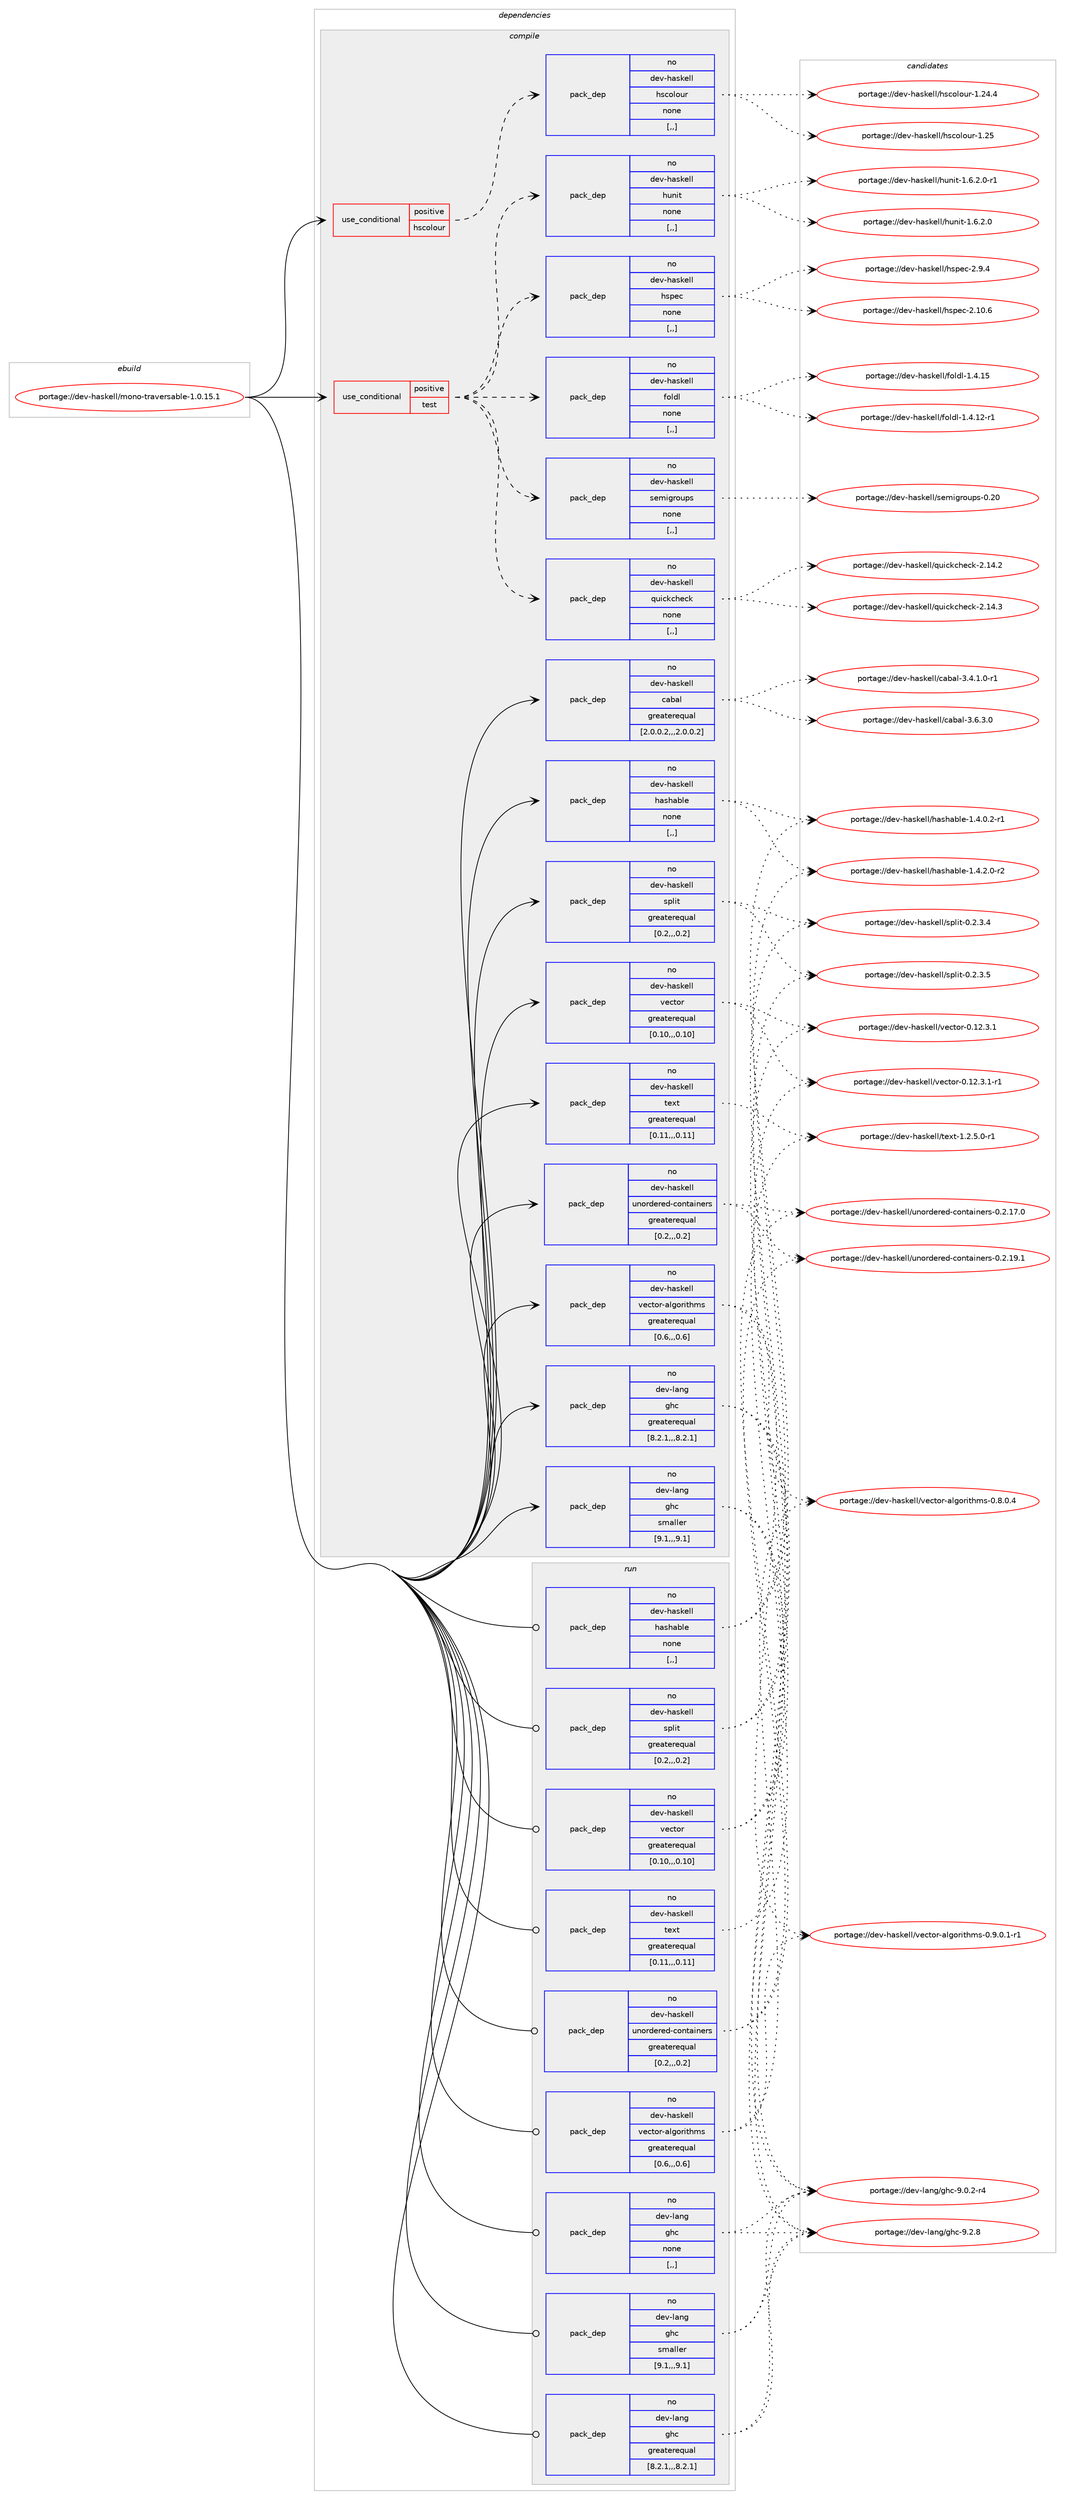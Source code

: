 digraph prolog {

# *************
# Graph options
# *************

newrank=true;
concentrate=true;
compound=true;
graph [rankdir=LR,fontname=Helvetica,fontsize=10,ranksep=1.5];#, ranksep=2.5, nodesep=0.2];
edge  [arrowhead=vee];
node  [fontname=Helvetica,fontsize=10];

# **********
# The ebuild
# **********

subgraph cluster_leftcol {
color=gray;
rank=same;
label=<<i>ebuild</i>>;
id [label="portage://dev-haskell/mono-traversable-1.0.15.1", color=red, width=4, href="../dev-haskell/mono-traversable-1.0.15.1.svg"];
}

# ****************
# The dependencies
# ****************

subgraph cluster_midcol {
color=gray;
label=<<i>dependencies</i>>;
subgraph cluster_compile {
fillcolor="#eeeeee";
style=filled;
label=<<i>compile</i>>;
subgraph cond20139 {
dependency82484 [label=<<TABLE BORDER="0" CELLBORDER="1" CELLSPACING="0" CELLPADDING="4"><TR><TD ROWSPAN="3" CELLPADDING="10">use_conditional</TD></TR><TR><TD>positive</TD></TR><TR><TD>hscolour</TD></TR></TABLE>>, shape=none, color=red];
subgraph pack61370 {
dependency82485 [label=<<TABLE BORDER="0" CELLBORDER="1" CELLSPACING="0" CELLPADDING="4" WIDTH="220"><TR><TD ROWSPAN="6" CELLPADDING="30">pack_dep</TD></TR><TR><TD WIDTH="110">no</TD></TR><TR><TD>dev-haskell</TD></TR><TR><TD>hscolour</TD></TR><TR><TD>none</TD></TR><TR><TD>[,,]</TD></TR></TABLE>>, shape=none, color=blue];
}
dependency82484:e -> dependency82485:w [weight=20,style="dashed",arrowhead="vee"];
}
id:e -> dependency82484:w [weight=20,style="solid",arrowhead="vee"];
subgraph cond20140 {
dependency82486 [label=<<TABLE BORDER="0" CELLBORDER="1" CELLSPACING="0" CELLPADDING="4"><TR><TD ROWSPAN="3" CELLPADDING="10">use_conditional</TD></TR><TR><TD>positive</TD></TR><TR><TD>test</TD></TR></TABLE>>, shape=none, color=red];
subgraph pack61371 {
dependency82487 [label=<<TABLE BORDER="0" CELLBORDER="1" CELLSPACING="0" CELLPADDING="4" WIDTH="220"><TR><TD ROWSPAN="6" CELLPADDING="30">pack_dep</TD></TR><TR><TD WIDTH="110">no</TD></TR><TR><TD>dev-haskell</TD></TR><TR><TD>foldl</TD></TR><TR><TD>none</TD></TR><TR><TD>[,,]</TD></TR></TABLE>>, shape=none, color=blue];
}
dependency82486:e -> dependency82487:w [weight=20,style="dashed",arrowhead="vee"];
subgraph pack61372 {
dependency82488 [label=<<TABLE BORDER="0" CELLBORDER="1" CELLSPACING="0" CELLPADDING="4" WIDTH="220"><TR><TD ROWSPAN="6" CELLPADDING="30">pack_dep</TD></TR><TR><TD WIDTH="110">no</TD></TR><TR><TD>dev-haskell</TD></TR><TR><TD>hspec</TD></TR><TR><TD>none</TD></TR><TR><TD>[,,]</TD></TR></TABLE>>, shape=none, color=blue];
}
dependency82486:e -> dependency82488:w [weight=20,style="dashed",arrowhead="vee"];
subgraph pack61373 {
dependency82489 [label=<<TABLE BORDER="0" CELLBORDER="1" CELLSPACING="0" CELLPADDING="4" WIDTH="220"><TR><TD ROWSPAN="6" CELLPADDING="30">pack_dep</TD></TR><TR><TD WIDTH="110">no</TD></TR><TR><TD>dev-haskell</TD></TR><TR><TD>hunit</TD></TR><TR><TD>none</TD></TR><TR><TD>[,,]</TD></TR></TABLE>>, shape=none, color=blue];
}
dependency82486:e -> dependency82489:w [weight=20,style="dashed",arrowhead="vee"];
subgraph pack61374 {
dependency82490 [label=<<TABLE BORDER="0" CELLBORDER="1" CELLSPACING="0" CELLPADDING="4" WIDTH="220"><TR><TD ROWSPAN="6" CELLPADDING="30">pack_dep</TD></TR><TR><TD WIDTH="110">no</TD></TR><TR><TD>dev-haskell</TD></TR><TR><TD>quickcheck</TD></TR><TR><TD>none</TD></TR><TR><TD>[,,]</TD></TR></TABLE>>, shape=none, color=blue];
}
dependency82486:e -> dependency82490:w [weight=20,style="dashed",arrowhead="vee"];
subgraph pack61375 {
dependency82491 [label=<<TABLE BORDER="0" CELLBORDER="1" CELLSPACING="0" CELLPADDING="4" WIDTH="220"><TR><TD ROWSPAN="6" CELLPADDING="30">pack_dep</TD></TR><TR><TD WIDTH="110">no</TD></TR><TR><TD>dev-haskell</TD></TR><TR><TD>semigroups</TD></TR><TR><TD>none</TD></TR><TR><TD>[,,]</TD></TR></TABLE>>, shape=none, color=blue];
}
dependency82486:e -> dependency82491:w [weight=20,style="dashed",arrowhead="vee"];
}
id:e -> dependency82486:w [weight=20,style="solid",arrowhead="vee"];
subgraph pack61376 {
dependency82492 [label=<<TABLE BORDER="0" CELLBORDER="1" CELLSPACING="0" CELLPADDING="4" WIDTH="220"><TR><TD ROWSPAN="6" CELLPADDING="30">pack_dep</TD></TR><TR><TD WIDTH="110">no</TD></TR><TR><TD>dev-haskell</TD></TR><TR><TD>cabal</TD></TR><TR><TD>greaterequal</TD></TR><TR><TD>[2.0.0.2,,,2.0.0.2]</TD></TR></TABLE>>, shape=none, color=blue];
}
id:e -> dependency82492:w [weight=20,style="solid",arrowhead="vee"];
subgraph pack61377 {
dependency82493 [label=<<TABLE BORDER="0" CELLBORDER="1" CELLSPACING="0" CELLPADDING="4" WIDTH="220"><TR><TD ROWSPAN="6" CELLPADDING="30">pack_dep</TD></TR><TR><TD WIDTH="110">no</TD></TR><TR><TD>dev-haskell</TD></TR><TR><TD>hashable</TD></TR><TR><TD>none</TD></TR><TR><TD>[,,]</TD></TR></TABLE>>, shape=none, color=blue];
}
id:e -> dependency82493:w [weight=20,style="solid",arrowhead="vee"];
subgraph pack61378 {
dependency82494 [label=<<TABLE BORDER="0" CELLBORDER="1" CELLSPACING="0" CELLPADDING="4" WIDTH="220"><TR><TD ROWSPAN="6" CELLPADDING="30">pack_dep</TD></TR><TR><TD WIDTH="110">no</TD></TR><TR><TD>dev-haskell</TD></TR><TR><TD>split</TD></TR><TR><TD>greaterequal</TD></TR><TR><TD>[0.2,,,0.2]</TD></TR></TABLE>>, shape=none, color=blue];
}
id:e -> dependency82494:w [weight=20,style="solid",arrowhead="vee"];
subgraph pack61379 {
dependency82495 [label=<<TABLE BORDER="0" CELLBORDER="1" CELLSPACING="0" CELLPADDING="4" WIDTH="220"><TR><TD ROWSPAN="6" CELLPADDING="30">pack_dep</TD></TR><TR><TD WIDTH="110">no</TD></TR><TR><TD>dev-haskell</TD></TR><TR><TD>text</TD></TR><TR><TD>greaterequal</TD></TR><TR><TD>[0.11,,,0.11]</TD></TR></TABLE>>, shape=none, color=blue];
}
id:e -> dependency82495:w [weight=20,style="solid",arrowhead="vee"];
subgraph pack61380 {
dependency82496 [label=<<TABLE BORDER="0" CELLBORDER="1" CELLSPACING="0" CELLPADDING="4" WIDTH="220"><TR><TD ROWSPAN="6" CELLPADDING="30">pack_dep</TD></TR><TR><TD WIDTH="110">no</TD></TR><TR><TD>dev-haskell</TD></TR><TR><TD>unordered-containers</TD></TR><TR><TD>greaterequal</TD></TR><TR><TD>[0.2,,,0.2]</TD></TR></TABLE>>, shape=none, color=blue];
}
id:e -> dependency82496:w [weight=20,style="solid",arrowhead="vee"];
subgraph pack61381 {
dependency82497 [label=<<TABLE BORDER="0" CELLBORDER="1" CELLSPACING="0" CELLPADDING="4" WIDTH="220"><TR><TD ROWSPAN="6" CELLPADDING="30">pack_dep</TD></TR><TR><TD WIDTH="110">no</TD></TR><TR><TD>dev-haskell</TD></TR><TR><TD>vector</TD></TR><TR><TD>greaterequal</TD></TR><TR><TD>[0.10,,,0.10]</TD></TR></TABLE>>, shape=none, color=blue];
}
id:e -> dependency82497:w [weight=20,style="solid",arrowhead="vee"];
subgraph pack61382 {
dependency82498 [label=<<TABLE BORDER="0" CELLBORDER="1" CELLSPACING="0" CELLPADDING="4" WIDTH="220"><TR><TD ROWSPAN="6" CELLPADDING="30">pack_dep</TD></TR><TR><TD WIDTH="110">no</TD></TR><TR><TD>dev-haskell</TD></TR><TR><TD>vector-algorithms</TD></TR><TR><TD>greaterequal</TD></TR><TR><TD>[0.6,,,0.6]</TD></TR></TABLE>>, shape=none, color=blue];
}
id:e -> dependency82498:w [weight=20,style="solid",arrowhead="vee"];
subgraph pack61383 {
dependency82499 [label=<<TABLE BORDER="0" CELLBORDER="1" CELLSPACING="0" CELLPADDING="4" WIDTH="220"><TR><TD ROWSPAN="6" CELLPADDING="30">pack_dep</TD></TR><TR><TD WIDTH="110">no</TD></TR><TR><TD>dev-lang</TD></TR><TR><TD>ghc</TD></TR><TR><TD>greaterequal</TD></TR><TR><TD>[8.2.1,,,8.2.1]</TD></TR></TABLE>>, shape=none, color=blue];
}
id:e -> dependency82499:w [weight=20,style="solid",arrowhead="vee"];
subgraph pack61384 {
dependency82500 [label=<<TABLE BORDER="0" CELLBORDER="1" CELLSPACING="0" CELLPADDING="4" WIDTH="220"><TR><TD ROWSPAN="6" CELLPADDING="30">pack_dep</TD></TR><TR><TD WIDTH="110">no</TD></TR><TR><TD>dev-lang</TD></TR><TR><TD>ghc</TD></TR><TR><TD>smaller</TD></TR><TR><TD>[9.1,,,9.1]</TD></TR></TABLE>>, shape=none, color=blue];
}
id:e -> dependency82500:w [weight=20,style="solid",arrowhead="vee"];
}
subgraph cluster_compileandrun {
fillcolor="#eeeeee";
style=filled;
label=<<i>compile and run</i>>;
}
subgraph cluster_run {
fillcolor="#eeeeee";
style=filled;
label=<<i>run</i>>;
subgraph pack61385 {
dependency82501 [label=<<TABLE BORDER="0" CELLBORDER="1" CELLSPACING="0" CELLPADDING="4" WIDTH="220"><TR><TD ROWSPAN="6" CELLPADDING="30">pack_dep</TD></TR><TR><TD WIDTH="110">no</TD></TR><TR><TD>dev-haskell</TD></TR><TR><TD>hashable</TD></TR><TR><TD>none</TD></TR><TR><TD>[,,]</TD></TR></TABLE>>, shape=none, color=blue];
}
id:e -> dependency82501:w [weight=20,style="solid",arrowhead="odot"];
subgraph pack61386 {
dependency82502 [label=<<TABLE BORDER="0" CELLBORDER="1" CELLSPACING="0" CELLPADDING="4" WIDTH="220"><TR><TD ROWSPAN="6" CELLPADDING="30">pack_dep</TD></TR><TR><TD WIDTH="110">no</TD></TR><TR><TD>dev-haskell</TD></TR><TR><TD>split</TD></TR><TR><TD>greaterequal</TD></TR><TR><TD>[0.2,,,0.2]</TD></TR></TABLE>>, shape=none, color=blue];
}
id:e -> dependency82502:w [weight=20,style="solid",arrowhead="odot"];
subgraph pack61387 {
dependency82503 [label=<<TABLE BORDER="0" CELLBORDER="1" CELLSPACING="0" CELLPADDING="4" WIDTH="220"><TR><TD ROWSPAN="6" CELLPADDING="30">pack_dep</TD></TR><TR><TD WIDTH="110">no</TD></TR><TR><TD>dev-haskell</TD></TR><TR><TD>text</TD></TR><TR><TD>greaterequal</TD></TR><TR><TD>[0.11,,,0.11]</TD></TR></TABLE>>, shape=none, color=blue];
}
id:e -> dependency82503:w [weight=20,style="solid",arrowhead="odot"];
subgraph pack61388 {
dependency82504 [label=<<TABLE BORDER="0" CELLBORDER="1" CELLSPACING="0" CELLPADDING="4" WIDTH="220"><TR><TD ROWSPAN="6" CELLPADDING="30">pack_dep</TD></TR><TR><TD WIDTH="110">no</TD></TR><TR><TD>dev-haskell</TD></TR><TR><TD>unordered-containers</TD></TR><TR><TD>greaterequal</TD></TR><TR><TD>[0.2,,,0.2]</TD></TR></TABLE>>, shape=none, color=blue];
}
id:e -> dependency82504:w [weight=20,style="solid",arrowhead="odot"];
subgraph pack61389 {
dependency82505 [label=<<TABLE BORDER="0" CELLBORDER="1" CELLSPACING="0" CELLPADDING="4" WIDTH="220"><TR><TD ROWSPAN="6" CELLPADDING="30">pack_dep</TD></TR><TR><TD WIDTH="110">no</TD></TR><TR><TD>dev-haskell</TD></TR><TR><TD>vector</TD></TR><TR><TD>greaterequal</TD></TR><TR><TD>[0.10,,,0.10]</TD></TR></TABLE>>, shape=none, color=blue];
}
id:e -> dependency82505:w [weight=20,style="solid",arrowhead="odot"];
subgraph pack61390 {
dependency82506 [label=<<TABLE BORDER="0" CELLBORDER="1" CELLSPACING="0" CELLPADDING="4" WIDTH="220"><TR><TD ROWSPAN="6" CELLPADDING="30">pack_dep</TD></TR><TR><TD WIDTH="110">no</TD></TR><TR><TD>dev-haskell</TD></TR><TR><TD>vector-algorithms</TD></TR><TR><TD>greaterequal</TD></TR><TR><TD>[0.6,,,0.6]</TD></TR></TABLE>>, shape=none, color=blue];
}
id:e -> dependency82506:w [weight=20,style="solid",arrowhead="odot"];
subgraph pack61391 {
dependency82507 [label=<<TABLE BORDER="0" CELLBORDER="1" CELLSPACING="0" CELLPADDING="4" WIDTH="220"><TR><TD ROWSPAN="6" CELLPADDING="30">pack_dep</TD></TR><TR><TD WIDTH="110">no</TD></TR><TR><TD>dev-lang</TD></TR><TR><TD>ghc</TD></TR><TR><TD>greaterequal</TD></TR><TR><TD>[8.2.1,,,8.2.1]</TD></TR></TABLE>>, shape=none, color=blue];
}
id:e -> dependency82507:w [weight=20,style="solid",arrowhead="odot"];
subgraph pack61392 {
dependency82508 [label=<<TABLE BORDER="0" CELLBORDER="1" CELLSPACING="0" CELLPADDING="4" WIDTH="220"><TR><TD ROWSPAN="6" CELLPADDING="30">pack_dep</TD></TR><TR><TD WIDTH="110">no</TD></TR><TR><TD>dev-lang</TD></TR><TR><TD>ghc</TD></TR><TR><TD>none</TD></TR><TR><TD>[,,]</TD></TR></TABLE>>, shape=none, color=blue];
}
id:e -> dependency82508:w [weight=20,style="solid",arrowhead="odot"];
subgraph pack61393 {
dependency82509 [label=<<TABLE BORDER="0" CELLBORDER="1" CELLSPACING="0" CELLPADDING="4" WIDTH="220"><TR><TD ROWSPAN="6" CELLPADDING="30">pack_dep</TD></TR><TR><TD WIDTH="110">no</TD></TR><TR><TD>dev-lang</TD></TR><TR><TD>ghc</TD></TR><TR><TD>smaller</TD></TR><TR><TD>[9.1,,,9.1]</TD></TR></TABLE>>, shape=none, color=blue];
}
id:e -> dependency82509:w [weight=20,style="solid",arrowhead="odot"];
}
}

# **************
# The candidates
# **************

subgraph cluster_choices {
rank=same;
color=gray;
label=<<i>candidates</i>>;

subgraph choice61370 {
color=black;
nodesep=1;
choice1001011184510497115107101108108471041159911110811111711445494650524652 [label="portage://dev-haskell/hscolour-1.24.4", color=red, width=4,href="../dev-haskell/hscolour-1.24.4.svg"];
choice100101118451049711510710110810847104115991111081111171144549465053 [label="portage://dev-haskell/hscolour-1.25", color=red, width=4,href="../dev-haskell/hscolour-1.25.svg"];
dependency82485:e -> choice1001011184510497115107101108108471041159911110811111711445494650524652:w [style=dotted,weight="100"];
dependency82485:e -> choice100101118451049711510710110810847104115991111081111171144549465053:w [style=dotted,weight="100"];
}
subgraph choice61371 {
color=black;
nodesep=1;
choice100101118451049711510710110810847102111108100108454946524649504511449 [label="portage://dev-haskell/foldl-1.4.12-r1", color=red, width=4,href="../dev-haskell/foldl-1.4.12-r1.svg"];
choice10010111845104971151071011081084710211110810010845494652464953 [label="portage://dev-haskell/foldl-1.4.15", color=red, width=4,href="../dev-haskell/foldl-1.4.15.svg"];
dependency82487:e -> choice100101118451049711510710110810847102111108100108454946524649504511449:w [style=dotted,weight="100"];
dependency82487:e -> choice10010111845104971151071011081084710211110810010845494652464953:w [style=dotted,weight="100"];
}
subgraph choice61372 {
color=black;
nodesep=1;
choice1001011184510497115107101108108471041151121019945504649484654 [label="portage://dev-haskell/hspec-2.10.6", color=red, width=4,href="../dev-haskell/hspec-2.10.6.svg"];
choice10010111845104971151071011081084710411511210199455046574652 [label="portage://dev-haskell/hspec-2.9.4", color=red, width=4,href="../dev-haskell/hspec-2.9.4.svg"];
dependency82488:e -> choice1001011184510497115107101108108471041151121019945504649484654:w [style=dotted,weight="100"];
dependency82488:e -> choice10010111845104971151071011081084710411511210199455046574652:w [style=dotted,weight="100"];
}
subgraph choice61373 {
color=black;
nodesep=1;
choice1001011184510497115107101108108471041171101051164549465446504648 [label="portage://dev-haskell/hunit-1.6.2.0", color=red, width=4,href="../dev-haskell/hunit-1.6.2.0.svg"];
choice10010111845104971151071011081084710411711010511645494654465046484511449 [label="portage://dev-haskell/hunit-1.6.2.0-r1", color=red, width=4,href="../dev-haskell/hunit-1.6.2.0-r1.svg"];
dependency82489:e -> choice1001011184510497115107101108108471041171101051164549465446504648:w [style=dotted,weight="100"];
dependency82489:e -> choice10010111845104971151071011081084710411711010511645494654465046484511449:w [style=dotted,weight="100"];
}
subgraph choice61374 {
color=black;
nodesep=1;
choice10010111845104971151071011081084711311710599107991041019910745504649524650 [label="portage://dev-haskell/quickcheck-2.14.2", color=red, width=4,href="../dev-haskell/quickcheck-2.14.2.svg"];
choice10010111845104971151071011081084711311710599107991041019910745504649524651 [label="portage://dev-haskell/quickcheck-2.14.3", color=red, width=4,href="../dev-haskell/quickcheck-2.14.3.svg"];
dependency82490:e -> choice10010111845104971151071011081084711311710599107991041019910745504649524650:w [style=dotted,weight="100"];
dependency82490:e -> choice10010111845104971151071011081084711311710599107991041019910745504649524651:w [style=dotted,weight="100"];
}
subgraph choice61375 {
color=black;
nodesep=1;
choice1001011184510497115107101108108471151011091051031141111171121154548465048 [label="portage://dev-haskell/semigroups-0.20", color=red, width=4,href="../dev-haskell/semigroups-0.20.svg"];
dependency82491:e -> choice1001011184510497115107101108108471151011091051031141111171121154548465048:w [style=dotted,weight="100"];
}
subgraph choice61376 {
color=black;
nodesep=1;
choice1001011184510497115107101108108479997989710845514652464946484511449 [label="portage://dev-haskell/cabal-3.4.1.0-r1", color=red, width=4,href="../dev-haskell/cabal-3.4.1.0-r1.svg"];
choice100101118451049711510710110810847999798971084551465446514648 [label="portage://dev-haskell/cabal-3.6.3.0", color=red, width=4,href="../dev-haskell/cabal-3.6.3.0.svg"];
dependency82492:e -> choice1001011184510497115107101108108479997989710845514652464946484511449:w [style=dotted,weight="100"];
dependency82492:e -> choice100101118451049711510710110810847999798971084551465446514648:w [style=dotted,weight="100"];
}
subgraph choice61377 {
color=black;
nodesep=1;
choice10010111845104971151071011081084710497115104979810810145494652464846504511449 [label="portage://dev-haskell/hashable-1.4.0.2-r1", color=red, width=4,href="../dev-haskell/hashable-1.4.0.2-r1.svg"];
choice10010111845104971151071011081084710497115104979810810145494652465046484511450 [label="portage://dev-haskell/hashable-1.4.2.0-r2", color=red, width=4,href="../dev-haskell/hashable-1.4.2.0-r2.svg"];
dependency82493:e -> choice10010111845104971151071011081084710497115104979810810145494652464846504511449:w [style=dotted,weight="100"];
dependency82493:e -> choice10010111845104971151071011081084710497115104979810810145494652465046484511450:w [style=dotted,weight="100"];
}
subgraph choice61378 {
color=black;
nodesep=1;
choice1001011184510497115107101108108471151121081051164548465046514652 [label="portage://dev-haskell/split-0.2.3.4", color=red, width=4,href="../dev-haskell/split-0.2.3.4.svg"];
choice1001011184510497115107101108108471151121081051164548465046514653 [label="portage://dev-haskell/split-0.2.3.5", color=red, width=4,href="../dev-haskell/split-0.2.3.5.svg"];
dependency82494:e -> choice1001011184510497115107101108108471151121081051164548465046514652:w [style=dotted,weight="100"];
dependency82494:e -> choice1001011184510497115107101108108471151121081051164548465046514653:w [style=dotted,weight="100"];
}
subgraph choice61379 {
color=black;
nodesep=1;
choice10010111845104971151071011081084711610112011645494650465346484511449 [label="portage://dev-haskell/text-1.2.5.0-r1", color=red, width=4,href="../dev-haskell/text-1.2.5.0-r1.svg"];
dependency82495:e -> choice10010111845104971151071011081084711610112011645494650465346484511449:w [style=dotted,weight="100"];
}
subgraph choice61380 {
color=black;
nodesep=1;
choice100101118451049711510710110810847117110111114100101114101100459911111011697105110101114115454846504649554648 [label="portage://dev-haskell/unordered-containers-0.2.17.0", color=red, width=4,href="../dev-haskell/unordered-containers-0.2.17.0.svg"];
choice100101118451049711510710110810847117110111114100101114101100459911111011697105110101114115454846504649574649 [label="portage://dev-haskell/unordered-containers-0.2.19.1", color=red, width=4,href="../dev-haskell/unordered-containers-0.2.19.1.svg"];
dependency82496:e -> choice100101118451049711510710110810847117110111114100101114101100459911111011697105110101114115454846504649554648:w [style=dotted,weight="100"];
dependency82496:e -> choice100101118451049711510710110810847117110111114100101114101100459911111011697105110101114115454846504649574649:w [style=dotted,weight="100"];
}
subgraph choice61381 {
color=black;
nodesep=1;
choice10010111845104971151071011081084711810199116111114454846495046514649 [label="portage://dev-haskell/vector-0.12.3.1", color=red, width=4,href="../dev-haskell/vector-0.12.3.1.svg"];
choice100101118451049711510710110810847118101991161111144548464950465146494511449 [label="portage://dev-haskell/vector-0.12.3.1-r1", color=red, width=4,href="../dev-haskell/vector-0.12.3.1-r1.svg"];
dependency82497:e -> choice10010111845104971151071011081084711810199116111114454846495046514649:w [style=dotted,weight="100"];
dependency82497:e -> choice100101118451049711510710110810847118101991161111144548464950465146494511449:w [style=dotted,weight="100"];
}
subgraph choice61382 {
color=black;
nodesep=1;
choice1001011184510497115107101108108471181019911611111445971081031111141051161041091154548465646484652 [label="portage://dev-haskell/vector-algorithms-0.8.0.4", color=red, width=4,href="../dev-haskell/vector-algorithms-0.8.0.4.svg"];
choice10010111845104971151071011081084711810199116111114459710810311111410511610410911545484657464846494511449 [label="portage://dev-haskell/vector-algorithms-0.9.0.1-r1", color=red, width=4,href="../dev-haskell/vector-algorithms-0.9.0.1-r1.svg"];
dependency82498:e -> choice1001011184510497115107101108108471181019911611111445971081031111141051161041091154548465646484652:w [style=dotted,weight="100"];
dependency82498:e -> choice10010111845104971151071011081084711810199116111114459710810311111410511610410911545484657464846494511449:w [style=dotted,weight="100"];
}
subgraph choice61383 {
color=black;
nodesep=1;
choice100101118451089711010347103104994557464846504511452 [label="portage://dev-lang/ghc-9.0.2-r4", color=red, width=4,href="../dev-lang/ghc-9.0.2-r4.svg"];
choice10010111845108971101034710310499455746504656 [label="portage://dev-lang/ghc-9.2.8", color=red, width=4,href="../dev-lang/ghc-9.2.8.svg"];
dependency82499:e -> choice100101118451089711010347103104994557464846504511452:w [style=dotted,weight="100"];
dependency82499:e -> choice10010111845108971101034710310499455746504656:w [style=dotted,weight="100"];
}
subgraph choice61384 {
color=black;
nodesep=1;
choice100101118451089711010347103104994557464846504511452 [label="portage://dev-lang/ghc-9.0.2-r4", color=red, width=4,href="../dev-lang/ghc-9.0.2-r4.svg"];
choice10010111845108971101034710310499455746504656 [label="portage://dev-lang/ghc-9.2.8", color=red, width=4,href="../dev-lang/ghc-9.2.8.svg"];
dependency82500:e -> choice100101118451089711010347103104994557464846504511452:w [style=dotted,weight="100"];
dependency82500:e -> choice10010111845108971101034710310499455746504656:w [style=dotted,weight="100"];
}
subgraph choice61385 {
color=black;
nodesep=1;
choice10010111845104971151071011081084710497115104979810810145494652464846504511449 [label="portage://dev-haskell/hashable-1.4.0.2-r1", color=red, width=4,href="../dev-haskell/hashable-1.4.0.2-r1.svg"];
choice10010111845104971151071011081084710497115104979810810145494652465046484511450 [label="portage://dev-haskell/hashable-1.4.2.0-r2", color=red, width=4,href="../dev-haskell/hashable-1.4.2.0-r2.svg"];
dependency82501:e -> choice10010111845104971151071011081084710497115104979810810145494652464846504511449:w [style=dotted,weight="100"];
dependency82501:e -> choice10010111845104971151071011081084710497115104979810810145494652465046484511450:w [style=dotted,weight="100"];
}
subgraph choice61386 {
color=black;
nodesep=1;
choice1001011184510497115107101108108471151121081051164548465046514652 [label="portage://dev-haskell/split-0.2.3.4", color=red, width=4,href="../dev-haskell/split-0.2.3.4.svg"];
choice1001011184510497115107101108108471151121081051164548465046514653 [label="portage://dev-haskell/split-0.2.3.5", color=red, width=4,href="../dev-haskell/split-0.2.3.5.svg"];
dependency82502:e -> choice1001011184510497115107101108108471151121081051164548465046514652:w [style=dotted,weight="100"];
dependency82502:e -> choice1001011184510497115107101108108471151121081051164548465046514653:w [style=dotted,weight="100"];
}
subgraph choice61387 {
color=black;
nodesep=1;
choice10010111845104971151071011081084711610112011645494650465346484511449 [label="portage://dev-haskell/text-1.2.5.0-r1", color=red, width=4,href="../dev-haskell/text-1.2.5.0-r1.svg"];
dependency82503:e -> choice10010111845104971151071011081084711610112011645494650465346484511449:w [style=dotted,weight="100"];
}
subgraph choice61388 {
color=black;
nodesep=1;
choice100101118451049711510710110810847117110111114100101114101100459911111011697105110101114115454846504649554648 [label="portage://dev-haskell/unordered-containers-0.2.17.0", color=red, width=4,href="../dev-haskell/unordered-containers-0.2.17.0.svg"];
choice100101118451049711510710110810847117110111114100101114101100459911111011697105110101114115454846504649574649 [label="portage://dev-haskell/unordered-containers-0.2.19.1", color=red, width=4,href="../dev-haskell/unordered-containers-0.2.19.1.svg"];
dependency82504:e -> choice100101118451049711510710110810847117110111114100101114101100459911111011697105110101114115454846504649554648:w [style=dotted,weight="100"];
dependency82504:e -> choice100101118451049711510710110810847117110111114100101114101100459911111011697105110101114115454846504649574649:w [style=dotted,weight="100"];
}
subgraph choice61389 {
color=black;
nodesep=1;
choice10010111845104971151071011081084711810199116111114454846495046514649 [label="portage://dev-haskell/vector-0.12.3.1", color=red, width=4,href="../dev-haskell/vector-0.12.3.1.svg"];
choice100101118451049711510710110810847118101991161111144548464950465146494511449 [label="portage://dev-haskell/vector-0.12.3.1-r1", color=red, width=4,href="../dev-haskell/vector-0.12.3.1-r1.svg"];
dependency82505:e -> choice10010111845104971151071011081084711810199116111114454846495046514649:w [style=dotted,weight="100"];
dependency82505:e -> choice100101118451049711510710110810847118101991161111144548464950465146494511449:w [style=dotted,weight="100"];
}
subgraph choice61390 {
color=black;
nodesep=1;
choice1001011184510497115107101108108471181019911611111445971081031111141051161041091154548465646484652 [label="portage://dev-haskell/vector-algorithms-0.8.0.4", color=red, width=4,href="../dev-haskell/vector-algorithms-0.8.0.4.svg"];
choice10010111845104971151071011081084711810199116111114459710810311111410511610410911545484657464846494511449 [label="portage://dev-haskell/vector-algorithms-0.9.0.1-r1", color=red, width=4,href="../dev-haskell/vector-algorithms-0.9.0.1-r1.svg"];
dependency82506:e -> choice1001011184510497115107101108108471181019911611111445971081031111141051161041091154548465646484652:w [style=dotted,weight="100"];
dependency82506:e -> choice10010111845104971151071011081084711810199116111114459710810311111410511610410911545484657464846494511449:w [style=dotted,weight="100"];
}
subgraph choice61391 {
color=black;
nodesep=1;
choice100101118451089711010347103104994557464846504511452 [label="portage://dev-lang/ghc-9.0.2-r4", color=red, width=4,href="../dev-lang/ghc-9.0.2-r4.svg"];
choice10010111845108971101034710310499455746504656 [label="portage://dev-lang/ghc-9.2.8", color=red, width=4,href="../dev-lang/ghc-9.2.8.svg"];
dependency82507:e -> choice100101118451089711010347103104994557464846504511452:w [style=dotted,weight="100"];
dependency82507:e -> choice10010111845108971101034710310499455746504656:w [style=dotted,weight="100"];
}
subgraph choice61392 {
color=black;
nodesep=1;
choice100101118451089711010347103104994557464846504511452 [label="portage://dev-lang/ghc-9.0.2-r4", color=red, width=4,href="../dev-lang/ghc-9.0.2-r4.svg"];
choice10010111845108971101034710310499455746504656 [label="portage://dev-lang/ghc-9.2.8", color=red, width=4,href="../dev-lang/ghc-9.2.8.svg"];
dependency82508:e -> choice100101118451089711010347103104994557464846504511452:w [style=dotted,weight="100"];
dependency82508:e -> choice10010111845108971101034710310499455746504656:w [style=dotted,weight="100"];
}
subgraph choice61393 {
color=black;
nodesep=1;
choice100101118451089711010347103104994557464846504511452 [label="portage://dev-lang/ghc-9.0.2-r4", color=red, width=4,href="../dev-lang/ghc-9.0.2-r4.svg"];
choice10010111845108971101034710310499455746504656 [label="portage://dev-lang/ghc-9.2.8", color=red, width=4,href="../dev-lang/ghc-9.2.8.svg"];
dependency82509:e -> choice100101118451089711010347103104994557464846504511452:w [style=dotted,weight="100"];
dependency82509:e -> choice10010111845108971101034710310499455746504656:w [style=dotted,weight="100"];
}
}

}
